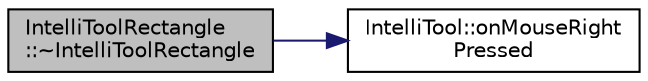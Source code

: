 digraph "IntelliToolRectangle::~IntelliToolRectangle"
{
 // LATEX_PDF_SIZE
  edge [fontname="Helvetica",fontsize="10",labelfontname="Helvetica",labelfontsize="10"];
  node [fontname="Helvetica",fontsize="10",shape=record];
  rankdir="LR";
  Node1 [label="IntelliToolRectangle\l::~IntelliToolRectangle",height=0.2,width=0.4,color="black", fillcolor="grey75", style="filled", fontcolor="black",tooltip="A Destructor."];
  Node1 -> Node2 [color="midnightblue",fontsize="10",style="solid",fontname="Helvetica"];
  Node2 [label="IntelliTool::onMouseRight\lPressed",height=0.2,width=0.4,color="black", fillcolor="white", style="filled",URL="$class_intelli_tool.html#a1e6aa68ac5f3c2ca02319e5ef3f0c966",tooltip="A function managing the right click Pressed of a Mouse. Constructing the Canvas to draw on...."];
}
